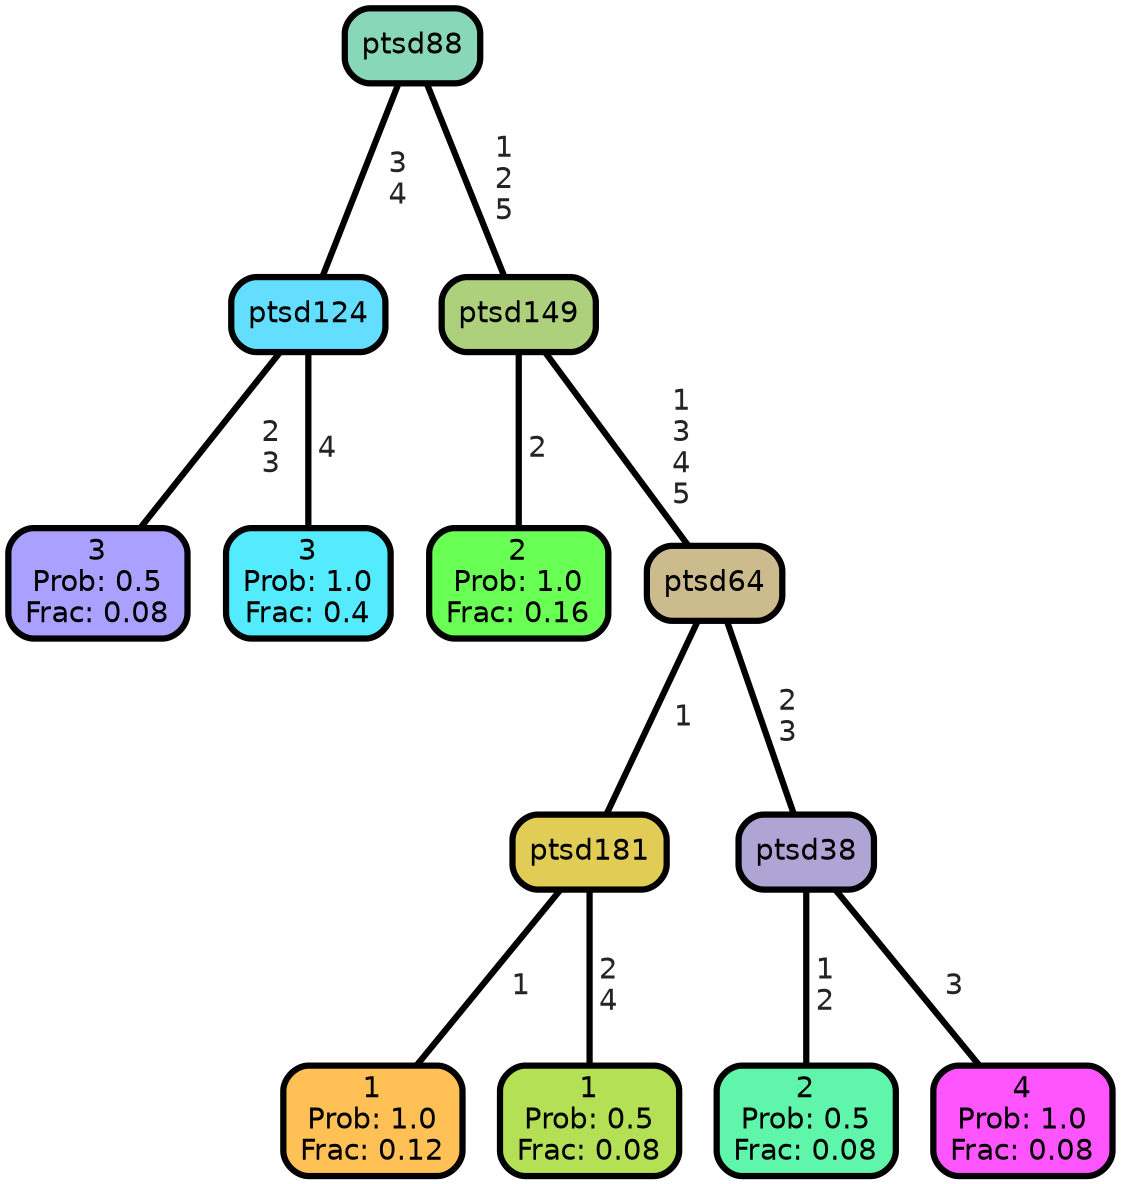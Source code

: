 graph Tree {
node [shape=box, style="filled, rounded",color="black",penwidth="3",fontcolor="black",                 fontname=helvetica] ;
graph [ranksep="0 equally", splines=straight,                 bgcolor=transparent, dpi=200] ;
edge [fontname=helvetica, fontweight=bold,fontcolor=grey14,color=black] ;
0 [label="3
Prob: 0.5
Frac: 0.08", fillcolor="#aaa0ff"] ;
1 [label="ptsd124", fillcolor="#63deff"] ;
2 [label="3
Prob: 1.0
Frac: 0.4", fillcolor="#55ebff"] ;
3 [label="ptsd88", fillcolor="#89d7bb"] ;
4 [label="2
Prob: 1.0
Frac: 0.16", fillcolor="#6aff55"] ;
5 [label="ptsd149", fillcolor="#add07c"] ;
6 [label="1
Prob: 1.0
Frac: 0.12", fillcolor="#ffc155"] ;
7 [label="ptsd181", fillcolor="#e1cd55"] ;
8 [label="1
Prob: 0.5
Frac: 0.08", fillcolor="#b4e055"] ;
9 [label="ptsd64", fillcolor="#cbbb8d"] ;
10 [label="2
Prob: 0.5
Frac: 0.08", fillcolor="#5ff5aa"] ;
11 [label="ptsd38", fillcolor="#afa5d4"] ;
12 [label="4
Prob: 1.0
Frac: 0.08", fillcolor="#ff55ff"] ;
1 -- 0 [label=" 2\n 3",penwidth=3] ;
1 -- 2 [label=" 4",penwidth=3] ;
3 -- 1 [label=" 3\n 4",penwidth=3] ;
3 -- 5 [label=" 1\n 2\n 5",penwidth=3] ;
5 -- 4 [label=" 2",penwidth=3] ;
5 -- 9 [label=" 1\n 3\n 4\n 5",penwidth=3] ;
7 -- 6 [label=" 1",penwidth=3] ;
7 -- 8 [label=" 2\n 4",penwidth=3] ;
9 -- 7 [label=" 1",penwidth=3] ;
9 -- 11 [label=" 2\n 3",penwidth=3] ;
11 -- 10 [label=" 1\n 2",penwidth=3] ;
11 -- 12 [label=" 3",penwidth=3] ;
{rank = same;}}